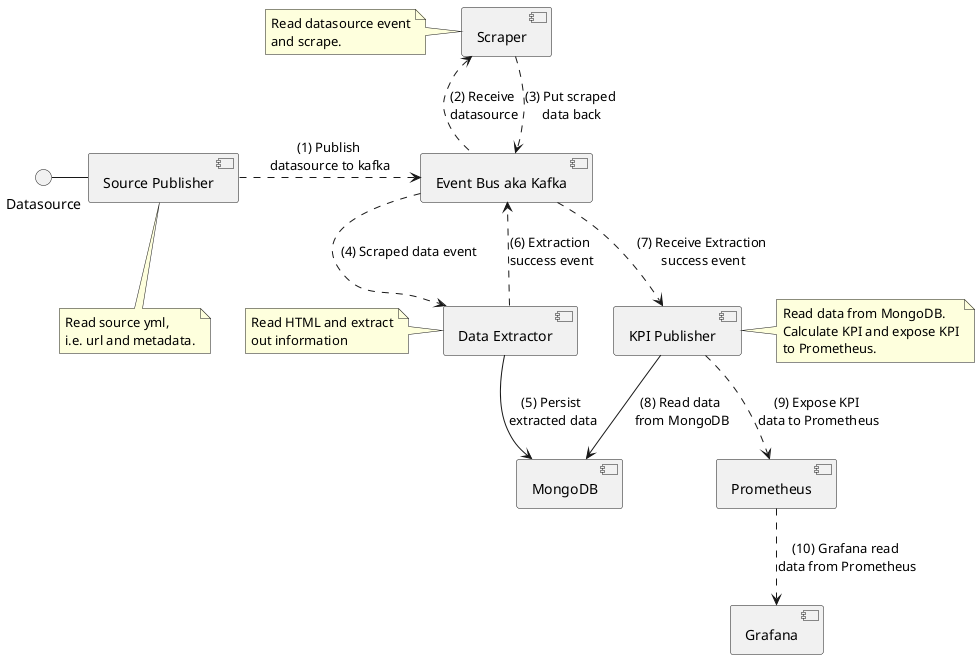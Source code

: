 @startuml

interface "Datasource" as DS
component "Event Bus aka Kafka" as Kafka
component "MongoDB" as MongoDB
component "Prometheus" as PROM
component "Grafana" as GR
component "Source Publisher" as SP
component "Scraper" as SC
component "Data Extractor" as DE
component "KPI Publisher" as KP

note bottom of SP
  Read source yml,
  i.e. url and metadata.
end note

DS - SP

SP -right-..> Kafka : (1) Publish \ndatasource to kafka

note left of SC
Read datasource event
and scrape.
end note

Kafka -left-..> SC : (2) Receive \ndatasource

SC ..> Kafka : (3) Put scraped \ndata back

note left of DE
Read HTML and extract
out information
end note

Kafka ..> DE : (4) Scraped data event

DE --> MongoDB : (5) Persist \nextracted data

note right of KP
Read data from MongoDB.
Calculate KPI and expose KPI
to Prometheus.
end note

DE ..> Kafka : (6) Extraction \nsuccess event

Kafka ..> KP : (7) Receive Extraction \nsuccess event

KP --> MongoDB : (8) Read data \nfrom MongoDB

KP ..> PROM : (9) Expose KPI \ndata to Prometheus

PROM ..> GR : (10) Grafana read \ndata from Prometheus

@enduml